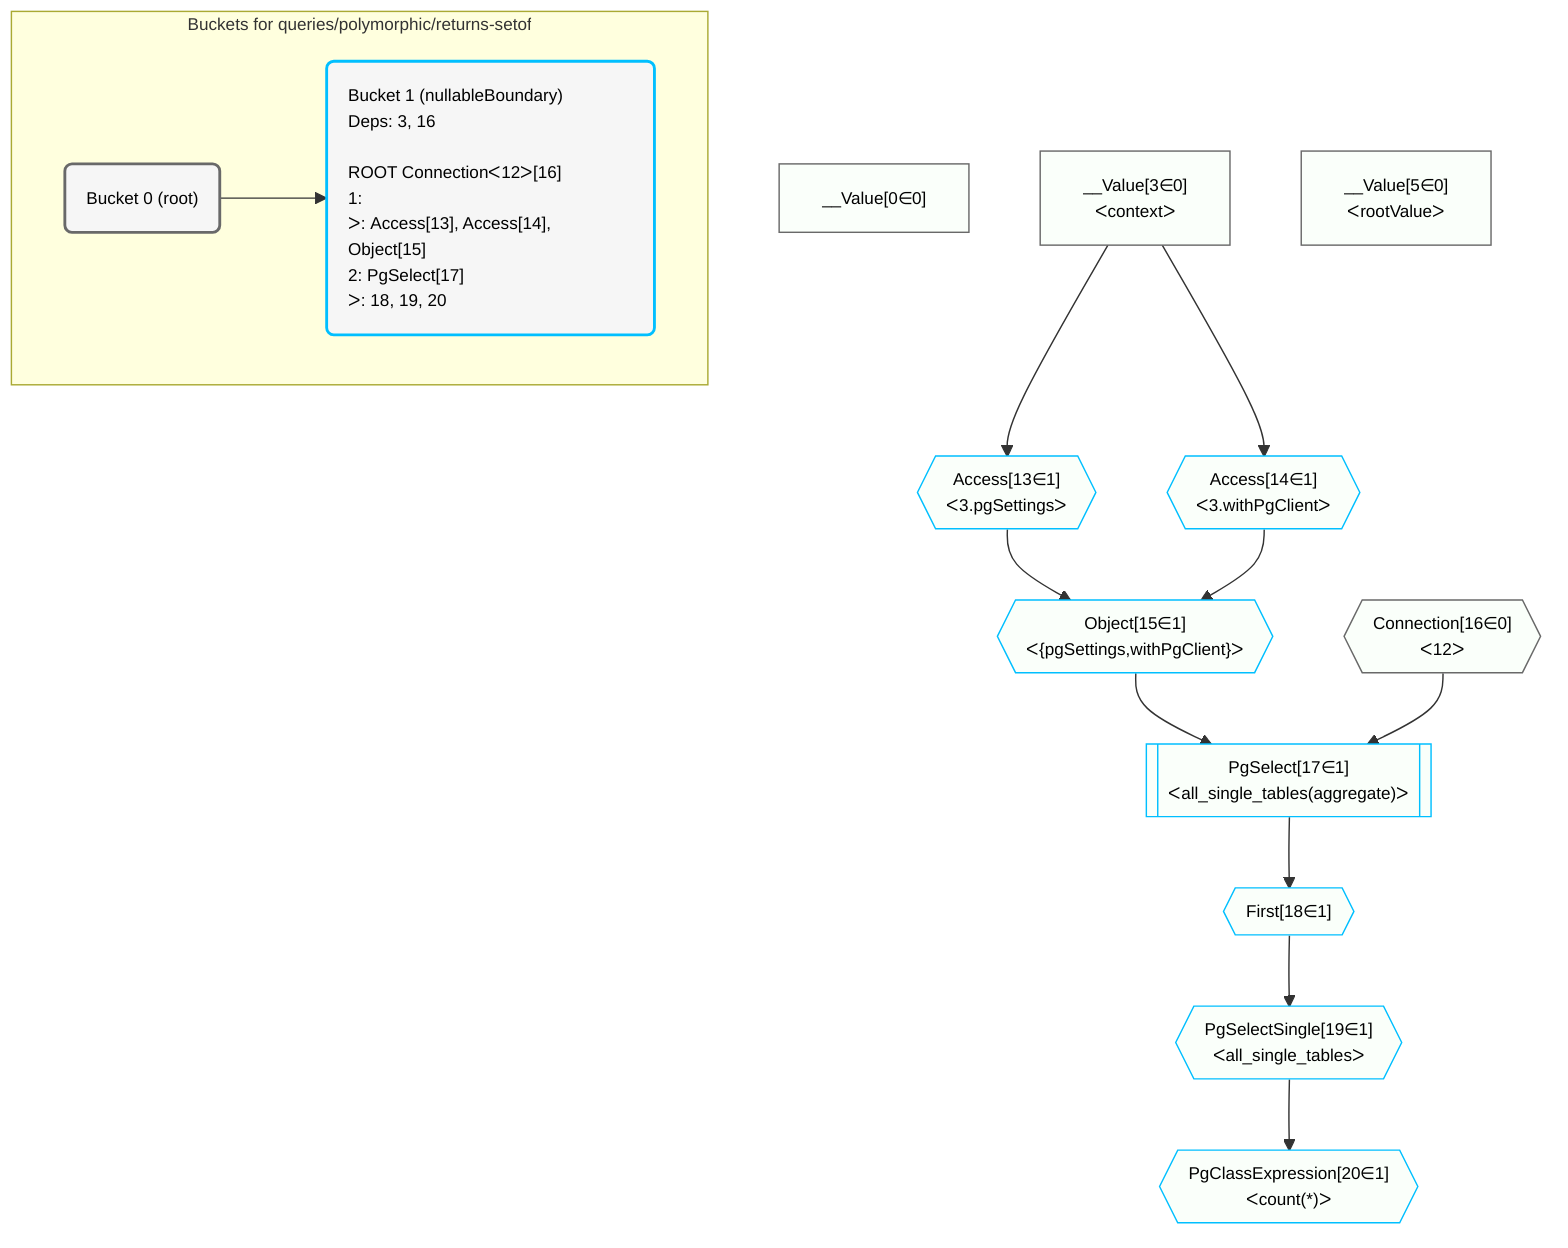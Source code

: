 %%{init: {'themeVariables': { 'fontSize': '12px'}}}%%
graph TD
    classDef path fill:#eee,stroke:#000,color:#000
    classDef plan fill:#fff,stroke-width:1px,color:#000
    classDef itemplan fill:#fff,stroke-width:2px,color:#000
    classDef unbatchedplan fill:#dff,stroke-width:1px,color:#000
    classDef sideeffectplan fill:#fcc,stroke-width:2px,color:#000
    classDef bucket fill:#f6f6f6,color:#000,stroke-width:2px,text-align:left


    %% plan dependencies
    __Value0["__Value[0∈0]"]:::plan
    __Value3["__Value[3∈0]<br />ᐸcontextᐳ"]:::plan
    __Value5["__Value[5∈0]<br />ᐸrootValueᐳ"]:::plan
    Connection16{{"Connection[16∈0]<br />ᐸ12ᐳ"}}:::plan
    Object15{{"Object[15∈1]<br />ᐸ{pgSettings,withPgClient}ᐳ"}}:::plan
    Access13{{"Access[13∈1]<br />ᐸ3.pgSettingsᐳ"}}:::plan
    Access14{{"Access[14∈1]<br />ᐸ3.withPgClientᐳ"}}:::plan
    Access13 & Access14 --> Object15
    PgSelect17[["PgSelect[17∈1]<br />ᐸall_single_tables(aggregate)ᐳ"]]:::plan
    Object15 & Connection16 --> PgSelect17
    __Value3 --> Access13
    __Value3 --> Access14
    First18{{"First[18∈1]"}}:::plan
    PgSelect17 --> First18
    PgSelectSingle19{{"PgSelectSingle[19∈1]<br />ᐸall_single_tablesᐳ"}}:::plan
    First18 --> PgSelectSingle19
    PgClassExpression20{{"PgClassExpression[20∈1]<br />ᐸcount(*)ᐳ"}}:::plan
    PgSelectSingle19 --> PgClassExpression20

    %% define steps

    subgraph "Buckets for queries/polymorphic/returns-setof"
    Bucket0("Bucket 0 (root)"):::bucket
    classDef bucket0 stroke:#696969
    class Bucket0,__Value0,__Value3,__Value5,Connection16 bucket0
    Bucket1("Bucket 1 (nullableBoundary)<br />Deps: 3, 16<br /><br />ROOT Connectionᐸ12ᐳ[16]<br />1: <br />ᐳ: Access[13], Access[14], Object[15]<br />2: PgSelect[17]<br />ᐳ: 18, 19, 20"):::bucket
    classDef bucket1 stroke:#00bfff
    class Bucket1,Access13,Access14,Object15,PgSelect17,First18,PgSelectSingle19,PgClassExpression20 bucket1
    Bucket0 --> Bucket1
    classDef unary fill:#fafffa,borderWidth:8px
    class __Value0,__Value3,__Value5,Connection16,Object15,PgSelect17,Access13,Access14,First18,PgSelectSingle19,PgClassExpression20 unary
    end
